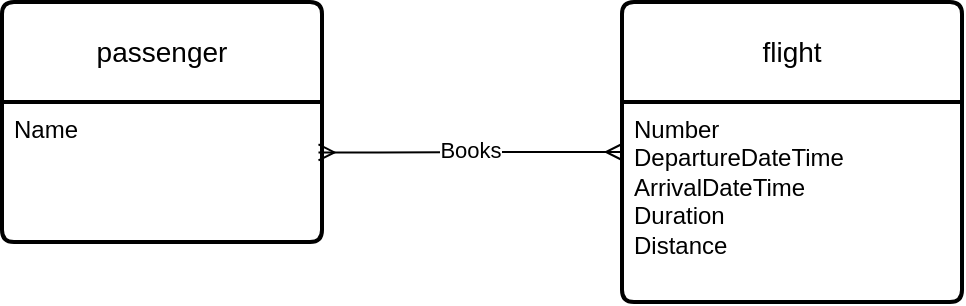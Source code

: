 <mxfile version="21.3.8" type="github">
  <diagram name="Page-1" id="kTs1BXnxle4srhBuTnBa">
    <mxGraphModel dx="1357" dy="531" grid="1" gridSize="10" guides="1" tooltips="1" connect="1" arrows="1" fold="1" page="1" pageScale="1" pageWidth="850" pageHeight="1100" math="0" shadow="0">
      <root>
        <mxCell id="0" />
        <mxCell id="1" parent="0" />
        <mxCell id="b4NQY05Y5RJPFfe3UuMa-1" value="passenger" style="swimlane;childLayout=stackLayout;horizontal=1;startSize=50;horizontalStack=0;rounded=1;fontSize=14;fontStyle=0;strokeWidth=2;resizeParent=0;resizeLast=1;shadow=0;dashed=0;align=center;arcSize=4;whiteSpace=wrap;html=1;" vertex="1" parent="1">
          <mxGeometry x="-100" y="50" width="160" height="120" as="geometry" />
        </mxCell>
        <mxCell id="b4NQY05Y5RJPFfe3UuMa-2" value="Name&amp;nbsp;" style="align=left;strokeColor=none;fillColor=none;spacingLeft=4;fontSize=12;verticalAlign=top;resizable=0;rotatable=0;part=1;html=1;" vertex="1" parent="b4NQY05Y5RJPFfe3UuMa-1">
          <mxGeometry y="50" width="160" height="70" as="geometry" />
        </mxCell>
        <mxCell id="b4NQY05Y5RJPFfe3UuMa-3" value="flight" style="swimlane;childLayout=stackLayout;horizontal=1;startSize=50;horizontalStack=0;rounded=1;fontSize=14;fontStyle=0;strokeWidth=2;resizeParent=0;resizeLast=1;shadow=0;dashed=0;align=center;arcSize=4;whiteSpace=wrap;html=1;" vertex="1" parent="1">
          <mxGeometry x="210" y="50" width="170" height="150" as="geometry" />
        </mxCell>
        <mxCell id="b4NQY05Y5RJPFfe3UuMa-4" value="Number&lt;br&gt;DepartureDateTime&lt;br&gt;ArrivalDateTime&lt;br&gt;Duration&lt;br&gt;Distance" style="align=left;strokeColor=none;fillColor=none;spacingLeft=4;fontSize=12;verticalAlign=top;resizable=0;rotatable=0;part=1;html=1;" vertex="1" parent="b4NQY05Y5RJPFfe3UuMa-3">
          <mxGeometry y="50" width="170" height="100" as="geometry" />
        </mxCell>
        <mxCell id="b4NQY05Y5RJPFfe3UuMa-8" value="" style="edgeStyle=entityRelationEdgeStyle;fontSize=12;html=1;endArrow=ERmany;startArrow=ERmany;rounded=0;entryX=0.989;entryY=0.36;entryDx=0;entryDy=0;exitX=0;exitY=0.25;exitDx=0;exitDy=0;entryPerimeter=0;" edge="1" parent="1" source="b4NQY05Y5RJPFfe3UuMa-4" target="b4NQY05Y5RJPFfe3UuMa-2">
          <mxGeometry width="100" height="100" relative="1" as="geometry">
            <mxPoint x="90" y="330" as="sourcePoint" />
            <mxPoint x="190" y="230" as="targetPoint" />
          </mxGeometry>
        </mxCell>
        <mxCell id="b4NQY05Y5RJPFfe3UuMa-9" value="Books" style="edgeLabel;html=1;align=center;verticalAlign=middle;resizable=0;points=[];" vertex="1" connectable="0" parent="b4NQY05Y5RJPFfe3UuMa-8">
          <mxGeometry x="0.006" y="-1" relative="1" as="geometry">
            <mxPoint as="offset" />
          </mxGeometry>
        </mxCell>
      </root>
    </mxGraphModel>
  </diagram>
</mxfile>
